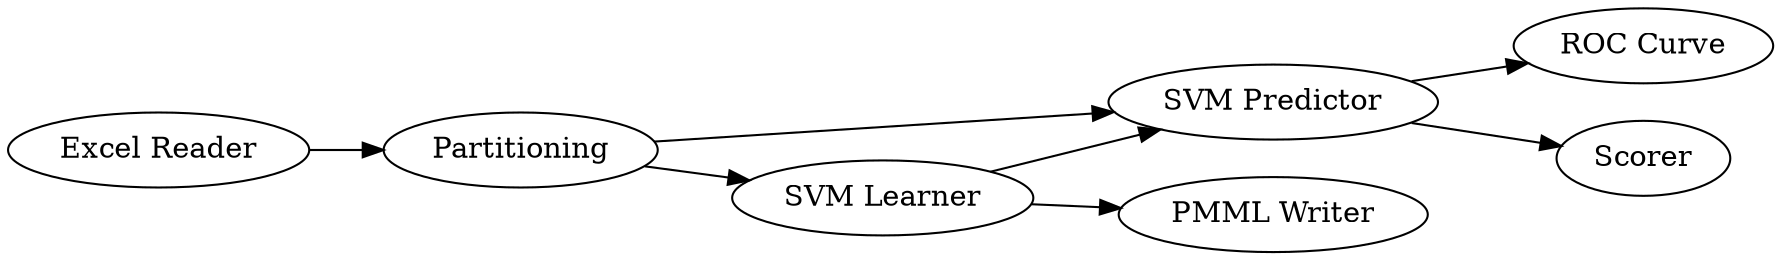 digraph {
	"641632279230967513_6" [label="ROC Curve"]
	"641632279230967513_4" [label="SVM Predictor"]
	"641632279230967513_3" [label="SVM Learner"]
	"641632279230967513_5" [label=Scorer]
	"641632279230967513_1" [label="Excel Reader"]
	"641632279230967513_2" [label=Partitioning]
	"641632279230967513_7" [label="PMML Writer"]
	"641632279230967513_1" -> "641632279230967513_2"
	"641632279230967513_4" -> "641632279230967513_6"
	"641632279230967513_3" -> "641632279230967513_4"
	"641632279230967513_4" -> "641632279230967513_5"
	"641632279230967513_2" -> "641632279230967513_4"
	"641632279230967513_2" -> "641632279230967513_3"
	"641632279230967513_3" -> "641632279230967513_7"
	rankdir=LR
}
